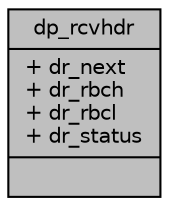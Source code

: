 digraph "dp_rcvhdr"
{
 // LATEX_PDF_SIZE
  edge [fontname="Helvetica",fontsize="10",labelfontname="Helvetica",labelfontsize="10"];
  node [fontname="Helvetica",fontsize="10",shape=record];
  Node1 [label="{dp_rcvhdr\n|+ dr_next\l+ dr_rbch\l+ dr_rbcl\l+ dr_status\l|}",height=0.2,width=0.4,color="black", fillcolor="grey75", style="filled", fontcolor="black",tooltip=" "];
}
